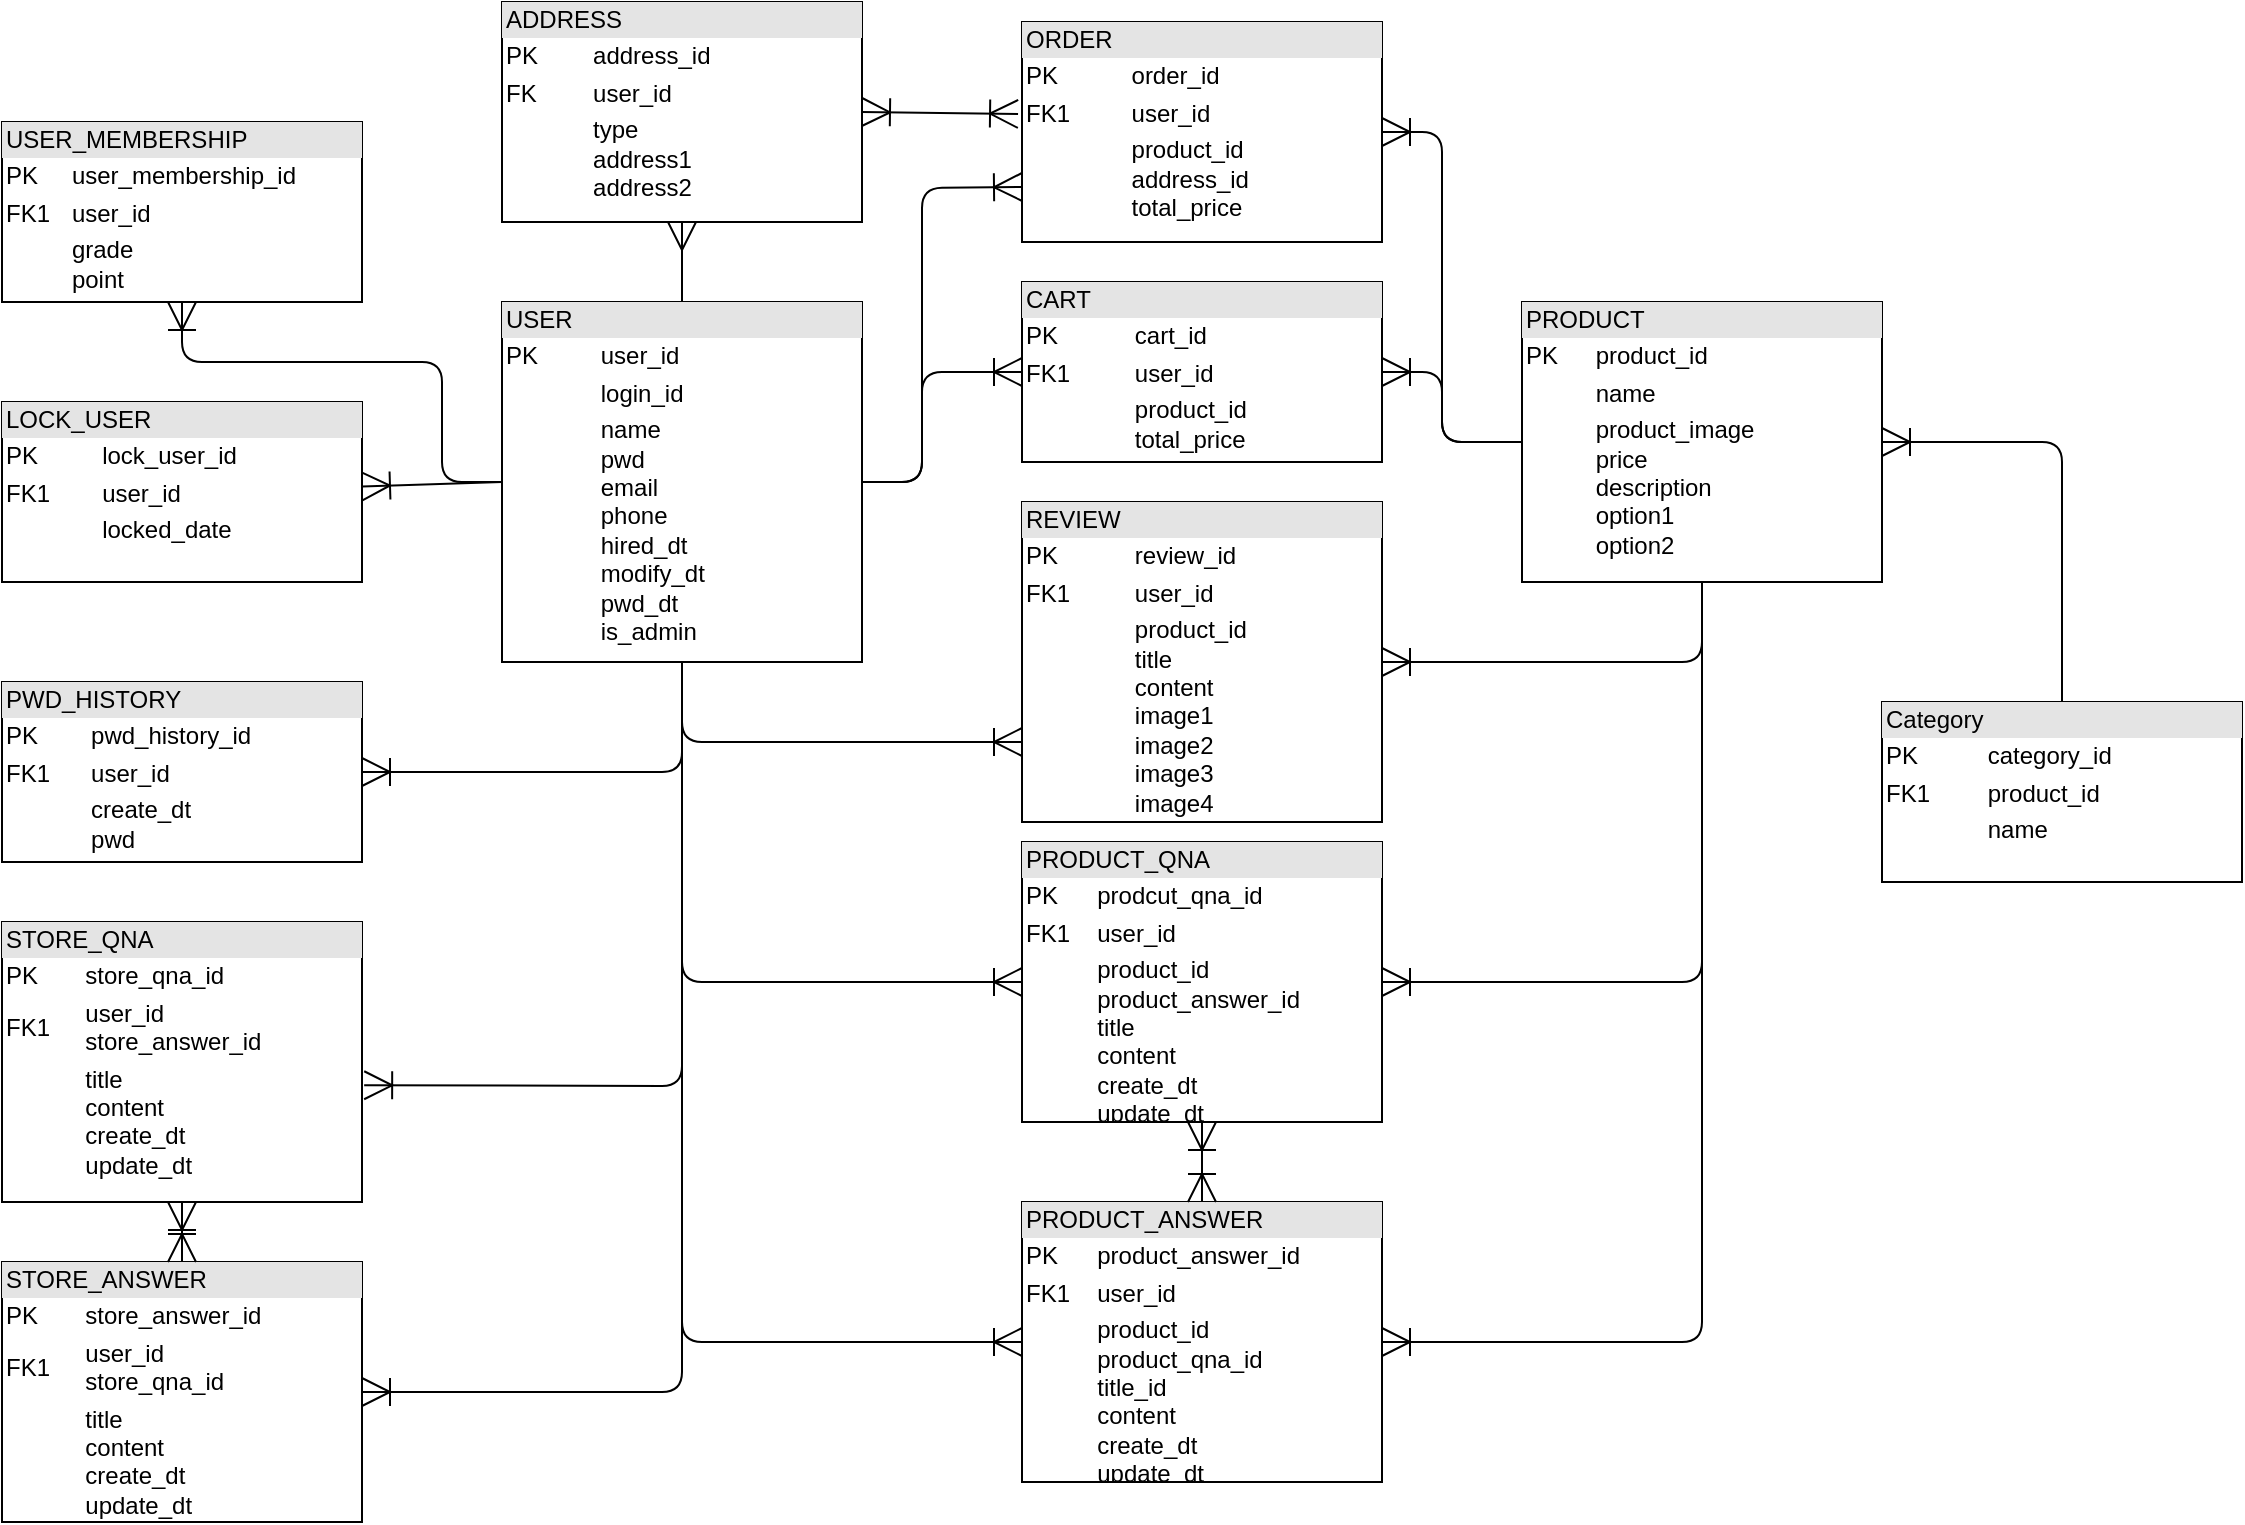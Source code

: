 <mxfile version="14.2.7" type="github"><diagram id="ii8b_2TOQS5c5ZvqDjwI" name="Page-1"><mxGraphModel dx="1422" dy="737" grid="1" gridSize="10" guides="1" tooltips="1" connect="1" arrows="1" fold="1" page="1" pageScale="1" pageWidth="1169" pageHeight="1654" math="0" shadow="0"><root><mxCell id="0"/><mxCell id="1" parent="0"/><mxCell id="zUzUT3k_cKeQ_L0sz_wW-7" value="&lt;div style=&quot;box-sizing: border-box ; width: 100% ; background: #e4e4e4 ; padding: 2px&quot;&gt;USER&lt;/div&gt;&lt;table style=&quot;width: 100% ; font-size: 1em&quot; cellpadding=&quot;2&quot; cellspacing=&quot;0&quot;&gt;&lt;tbody&gt;&lt;tr&gt;&lt;td&gt;PK&lt;/td&gt;&lt;td&gt;user_id&lt;/td&gt;&lt;/tr&gt;&lt;tr&gt;&lt;td&gt;&lt;br&gt;&lt;/td&gt;&lt;td&gt;login_id&lt;/td&gt;&lt;/tr&gt;&lt;tr&gt;&lt;td&gt;&lt;/td&gt;&lt;td&gt;name&lt;br&gt;pwd&lt;br&gt;email&lt;br&gt;phone&lt;br&gt;hired_dt&lt;br&gt;modify_dt&lt;br&gt;pwd_dt&lt;br&gt;is_admin&lt;/td&gt;&lt;/tr&gt;&lt;/tbody&gt;&lt;/table&gt;" style="verticalAlign=top;align=left;overflow=fill;html=1;" parent="1" vertex="1"><mxGeometry x="270" y="180" width="180" height="180" as="geometry"/></mxCell><mxCell id="zUzUT3k_cKeQ_L0sz_wW-8" value="&lt;div style=&quot;box-sizing: border-box ; width: 100% ; background: #e4e4e4 ; padding: 2px&quot;&gt;ADDRESS&lt;/div&gt;&lt;table style=&quot;width: 100% ; font-size: 1em&quot; cellpadding=&quot;2&quot; cellspacing=&quot;0&quot;&gt;&lt;tbody&gt;&lt;tr&gt;&lt;td&gt;PK&lt;/td&gt;&lt;td&gt;address_id&lt;/td&gt;&lt;/tr&gt;&lt;tr&gt;&lt;td&gt;FK&lt;/td&gt;&lt;td&gt;user_id&lt;/td&gt;&lt;/tr&gt;&lt;tr&gt;&lt;td&gt;&lt;/td&gt;&lt;td&gt;type&lt;br&gt;address1&lt;br&gt;address2&lt;/td&gt;&lt;/tr&gt;&lt;/tbody&gt;&lt;/table&gt;" style="verticalAlign=top;align=left;overflow=fill;html=1;" parent="1" vertex="1"><mxGeometry x="270" y="30" width="180" height="110" as="geometry"/></mxCell><mxCell id="legLQhbJ98-BRNoT-hqe-1" value="&lt;div style=&quot;box-sizing: border-box ; width: 100% ; background: #e4e4e4 ; padding: 2px&quot;&gt;LOCK_USER&lt;/div&gt;&lt;table style=&quot;width: 100% ; font-size: 1em&quot; cellpadding=&quot;2&quot; cellspacing=&quot;0&quot;&gt;&lt;tbody&gt;&lt;tr&gt;&lt;td&gt;PK&lt;/td&gt;&lt;td&gt;lock_user_id&lt;/td&gt;&lt;/tr&gt;&lt;tr&gt;&lt;td&gt;FK1&lt;/td&gt;&lt;td&gt;user_id&lt;/td&gt;&lt;/tr&gt;&lt;tr&gt;&lt;td&gt;&lt;/td&gt;&lt;td&gt;locked_date&lt;/td&gt;&lt;/tr&gt;&lt;/tbody&gt;&lt;/table&gt;" style="verticalAlign=top;align=left;overflow=fill;html=1;" vertex="1" parent="1"><mxGeometry x="20" y="230" width="180" height="90" as="geometry"/></mxCell><mxCell id="legLQhbJ98-BRNoT-hqe-2" value="" style="endArrow=ERoneToMany;endFill=0;endSize=12;html=1;exitX=0;exitY=0.5;exitDx=0;exitDy=0;" edge="1" parent="1" source="zUzUT3k_cKeQ_L0sz_wW-7" target="legLQhbJ98-BRNoT-hqe-1"><mxGeometry width="160" relative="1" as="geometry"><mxPoint x="270" y="281" as="sourcePoint"/><mxPoint x="200" y="297" as="targetPoint"/></mxGeometry></mxCell><mxCell id="legLQhbJ98-BRNoT-hqe-3" value="" style="endArrow=ERmany;endFill=0;endSize=12;html=1;exitX=0.5;exitY=0;exitDx=0;exitDy=0;entryX=0.5;entryY=1;entryDx=0;entryDy=0;" edge="1" parent="1" source="zUzUT3k_cKeQ_L0sz_wW-7" target="zUzUT3k_cKeQ_L0sz_wW-8"><mxGeometry width="160" relative="1" as="geometry"><mxPoint x="368.92" y="210.0" as="sourcePoint"/><mxPoint x="200" y="215.94" as="targetPoint"/><Array as="points"><mxPoint x="360" y="160"/></Array></mxGeometry></mxCell><mxCell id="legLQhbJ98-BRNoT-hqe-4" value="&lt;div style=&quot;box-sizing: border-box ; width: 100% ; background: #e4e4e4 ; padding: 2px&quot;&gt;PWD_HISTORY&lt;/div&gt;&lt;table style=&quot;width: 100% ; font-size: 1em&quot; cellpadding=&quot;2&quot; cellspacing=&quot;0&quot;&gt;&lt;tbody&gt;&lt;tr&gt;&lt;td&gt;PK&lt;/td&gt;&lt;td&gt;pwd_history_id&lt;/td&gt;&lt;/tr&gt;&lt;tr&gt;&lt;td&gt;FK1&lt;/td&gt;&lt;td&gt;user_id&lt;/td&gt;&lt;/tr&gt;&lt;tr&gt;&lt;td&gt;&lt;/td&gt;&lt;td&gt;create_dt&lt;br&gt;pwd&lt;/td&gt;&lt;/tr&gt;&lt;/tbody&gt;&lt;/table&gt;" style="verticalAlign=top;align=left;overflow=fill;html=1;" vertex="1" parent="1"><mxGeometry x="20" y="370" width="180" height="90" as="geometry"/></mxCell><mxCell id="legLQhbJ98-BRNoT-hqe-5" value="" style="endArrow=ERoneToMany;endFill=0;endSize=12;html=1;entryX=1;entryY=0.5;entryDx=0;entryDy=0;exitX=0.5;exitY=1;exitDx=0;exitDy=0;" edge="1" parent="1" source="zUzUT3k_cKeQ_L0sz_wW-7" target="legLQhbJ98-BRNoT-hqe-4"><mxGeometry width="160" relative="1" as="geometry"><mxPoint x="369" y="430" as="sourcePoint"/><mxPoint x="200" y="430" as="targetPoint"/><Array as="points"><mxPoint x="360" y="415"/></Array></mxGeometry></mxCell><mxCell id="legLQhbJ98-BRNoT-hqe-8" value="&lt;div style=&quot;box-sizing: border-box ; width: 100% ; background: #e4e4e4 ; padding: 2px&quot;&gt;PRODUCT&lt;/div&gt;&lt;table style=&quot;width: 100% ; font-size: 1em&quot; cellpadding=&quot;2&quot; cellspacing=&quot;0&quot;&gt;&lt;tbody&gt;&lt;tr&gt;&lt;td&gt;PK&lt;/td&gt;&lt;td&gt;product_id&lt;/td&gt;&lt;/tr&gt;&lt;tr&gt;&lt;td&gt;&lt;br&gt;&lt;/td&gt;&lt;td&gt;name&lt;/td&gt;&lt;/tr&gt;&lt;tr&gt;&lt;td&gt;&lt;/td&gt;&lt;td&gt;product_image&lt;br&gt;price&lt;br&gt;description&lt;br&gt;option1&lt;br&gt;option2&lt;/td&gt;&lt;/tr&gt;&lt;/tbody&gt;&lt;/table&gt;" style="verticalAlign=top;align=left;overflow=fill;html=1;" vertex="1" parent="1"><mxGeometry x="780" y="180" width="180" height="140" as="geometry"/></mxCell><mxCell id="legLQhbJ98-BRNoT-hqe-10" value="" style="endArrow=ERoneToMany;endFill=0;endSize=12;html=1;exitX=0;exitY=0.5;exitDx=0;exitDy=0;entryX=1;entryY=0.5;entryDx=0;entryDy=0;" edge="1" parent="1" source="legLQhbJ98-BRNoT-hqe-8" target="legLQhbJ98-BRNoT-hqe-13"><mxGeometry width="160" relative="1" as="geometry"><mxPoint x="800" y="248.91" as="sourcePoint"/><mxPoint x="710" y="272.5" as="targetPoint"/><Array as="points"><mxPoint x="740" y="250"/><mxPoint x="740" y="170"/><mxPoint x="740" y="95"/></Array></mxGeometry></mxCell><mxCell id="legLQhbJ98-BRNoT-hqe-11" value="" style="endArrow=ERoneToMany;endFill=0;endSize=12;html=1;exitX=1;exitY=0.5;exitDx=0;exitDy=0;entryX=0;entryY=0.75;entryDx=0;entryDy=0;" edge="1" parent="1" source="zUzUT3k_cKeQ_L0sz_wW-7" target="legLQhbJ98-BRNoT-hqe-13"><mxGeometry width="160" relative="1" as="geometry"><mxPoint x="540" y="300" as="sourcePoint"/><mxPoint x="530" y="272.5" as="targetPoint"/><Array as="points"><mxPoint x="480" y="270"/><mxPoint x="480" y="123"/></Array></mxGeometry></mxCell><mxCell id="legLQhbJ98-BRNoT-hqe-13" value="&lt;div style=&quot;box-sizing: border-box ; width: 100% ; background: #e4e4e4 ; padding: 2px&quot;&gt;ORDER&lt;/div&gt;&lt;table style=&quot;width: 100% ; font-size: 1em&quot; cellpadding=&quot;2&quot; cellspacing=&quot;0&quot;&gt;&lt;tbody&gt;&lt;tr&gt;&lt;td&gt;PK&lt;/td&gt;&lt;td&gt;order_id&lt;/td&gt;&lt;/tr&gt;&lt;tr&gt;&lt;td&gt;FK1&lt;/td&gt;&lt;td&gt;user_id&lt;/td&gt;&lt;/tr&gt;&lt;tr&gt;&lt;td&gt;&lt;/td&gt;&lt;td&gt;product_id&lt;br&gt;address_id&lt;br&gt;total_price&lt;/td&gt;&lt;/tr&gt;&lt;/tbody&gt;&lt;/table&gt;" style="verticalAlign=top;align=left;overflow=fill;html=1;" vertex="1" parent="1"><mxGeometry x="530" y="40" width="180" height="110" as="geometry"/></mxCell><mxCell id="legLQhbJ98-BRNoT-hqe-16" value="" style="endArrow=ERoneToMany;endFill=0;endSize=12;html=1;entryX=1;entryY=0.5;entryDx=0;entryDy=0;startArrow=ERoneToMany;startFill=0;startSize=12;exitX=-0.011;exitY=0.418;exitDx=0;exitDy=0;exitPerimeter=0;" edge="1" parent="1" source="legLQhbJ98-BRNoT-hqe-13" target="zUzUT3k_cKeQ_L0sz_wW-8"><mxGeometry width="160" relative="1" as="geometry"><mxPoint x="520" y="85" as="sourcePoint"/><mxPoint x="490" y="102.188" as="targetPoint"/><Array as="points"/></mxGeometry></mxCell><mxCell id="legLQhbJ98-BRNoT-hqe-17" value="&lt;div style=&quot;box-sizing: border-box ; width: 100% ; background: #e4e4e4 ; padding: 2px&quot;&gt;CART&lt;/div&gt;&lt;table style=&quot;width: 100% ; font-size: 1em&quot; cellpadding=&quot;2&quot; cellspacing=&quot;0&quot;&gt;&lt;tbody&gt;&lt;tr&gt;&lt;td&gt;PK&lt;/td&gt;&lt;td&gt;cart_id&lt;/td&gt;&lt;/tr&gt;&lt;tr&gt;&lt;td&gt;FK1&lt;/td&gt;&lt;td&gt;user_id&lt;/td&gt;&lt;/tr&gt;&lt;tr&gt;&lt;td&gt;&lt;/td&gt;&lt;td&gt;product_id&lt;br&gt;total_price&lt;/td&gt;&lt;/tr&gt;&lt;/tbody&gt;&lt;/table&gt;" style="verticalAlign=top;align=left;overflow=fill;html=1;" vertex="1" parent="1"><mxGeometry x="530" y="170" width="180" height="90" as="geometry"/></mxCell><mxCell id="legLQhbJ98-BRNoT-hqe-18" value="" style="endArrow=ERoneToMany;endFill=0;endSize=12;html=1;entryX=0;entryY=0.5;entryDx=0;entryDy=0;" edge="1" parent="1" target="legLQhbJ98-BRNoT-hqe-17"><mxGeometry width="160" relative="1" as="geometry"><mxPoint x="450" y="270" as="sourcePoint"/><mxPoint x="540" y="205" as="targetPoint"/><Array as="points"><mxPoint x="480" y="270"/><mxPoint x="480" y="215"/></Array></mxGeometry></mxCell><mxCell id="legLQhbJ98-BRNoT-hqe-19" value="" style="endArrow=ERoneToMany;endFill=0;endSize=12;html=1;entryX=1;entryY=0.5;entryDx=0;entryDy=0;exitX=0;exitY=0.5;exitDx=0;exitDy=0;" edge="1" parent="1" source="legLQhbJ98-BRNoT-hqe-8" target="legLQhbJ98-BRNoT-hqe-17"><mxGeometry width="160" relative="1" as="geometry"><mxPoint x="790" y="260" as="sourcePoint"/><mxPoint x="720" y="205" as="targetPoint"/><Array as="points"><mxPoint x="740" y="250"/><mxPoint x="740" y="215"/></Array></mxGeometry></mxCell><mxCell id="legLQhbJ98-BRNoT-hqe-20" value="&lt;div style=&quot;box-sizing: border-box ; width: 100% ; background: #e4e4e4 ; padding: 2px&quot;&gt;REVIEW&lt;/div&gt;&lt;table style=&quot;width: 100% ; font-size: 1em&quot; cellpadding=&quot;2&quot; cellspacing=&quot;0&quot;&gt;&lt;tbody&gt;&lt;tr&gt;&lt;td&gt;PK&lt;/td&gt;&lt;td&gt;review_id&lt;/td&gt;&lt;/tr&gt;&lt;tr&gt;&lt;td&gt;FK1&lt;/td&gt;&lt;td&gt;user_id&lt;/td&gt;&lt;/tr&gt;&lt;tr&gt;&lt;td&gt;&lt;/td&gt;&lt;td&gt;product_id&lt;br&gt;title&lt;br&gt;content&lt;br&gt;image1&lt;br&gt;image2&lt;br&gt;image3&lt;br&gt;image4&lt;br&gt;&lt;br&gt;&lt;/td&gt;&lt;/tr&gt;&lt;/tbody&gt;&lt;/table&gt;" style="verticalAlign=top;align=left;overflow=fill;html=1;" vertex="1" parent="1"><mxGeometry x="530" y="280" width="180" height="160" as="geometry"/></mxCell><mxCell id="legLQhbJ98-BRNoT-hqe-21" value="" style="endArrow=ERoneToMany;endFill=0;endSize=12;html=1;entryX=1;entryY=0.5;entryDx=0;entryDy=0;exitX=0.5;exitY=1;exitDx=0;exitDy=0;" edge="1" parent="1" source="legLQhbJ98-BRNoT-hqe-8" target="legLQhbJ98-BRNoT-hqe-20"><mxGeometry width="160" relative="1" as="geometry"><mxPoint x="780" y="420" as="sourcePoint"/><mxPoint x="710" y="505" as="targetPoint"/><Array as="points"><mxPoint x="870" y="360"/></Array></mxGeometry></mxCell><mxCell id="legLQhbJ98-BRNoT-hqe-22" value="" style="endArrow=ERoneToMany;endFill=0;endSize=12;html=1;entryX=0;entryY=0.75;entryDx=0;entryDy=0;" edge="1" parent="1" target="legLQhbJ98-BRNoT-hqe-20"><mxGeometry width="160" relative="1" as="geometry"><mxPoint x="360" y="360" as="sourcePoint"/><mxPoint x="270" y="485" as="targetPoint"/><Array as="points"><mxPoint x="360" y="400"/></Array></mxGeometry></mxCell><mxCell id="legLQhbJ98-BRNoT-hqe-23" value="&lt;div style=&quot;box-sizing: border-box ; width: 100% ; background: #e4e4e4 ; padding: 2px&quot;&gt;USER_MEMBERSHIP&lt;/div&gt;&lt;table style=&quot;width: 100% ; font-size: 1em&quot; cellpadding=&quot;2&quot; cellspacing=&quot;0&quot;&gt;&lt;tbody&gt;&lt;tr&gt;&lt;td&gt;PK&lt;/td&gt;&lt;td&gt;user_membership_id&lt;/td&gt;&lt;/tr&gt;&lt;tr&gt;&lt;td&gt;FK1&lt;/td&gt;&lt;td&gt;user_id&lt;/td&gt;&lt;/tr&gt;&lt;tr&gt;&lt;td&gt;&lt;/td&gt;&lt;td&gt;grade&lt;br&gt;point&lt;/td&gt;&lt;/tr&gt;&lt;/tbody&gt;&lt;/table&gt;" style="verticalAlign=top;align=left;overflow=fill;html=1;" vertex="1" parent="1"><mxGeometry x="20" y="90" width="180" height="90" as="geometry"/></mxCell><mxCell id="legLQhbJ98-BRNoT-hqe-24" value="" style="endArrow=ERoneToMany;endFill=0;endSize=12;html=1;exitX=0;exitY=0.5;exitDx=0;exitDy=0;entryX=0.5;entryY=1;entryDx=0;entryDy=0;" edge="1" parent="1" source="zUzUT3k_cKeQ_L0sz_wW-7" target="legLQhbJ98-BRNoT-hqe-23"><mxGeometry width="160" relative="1" as="geometry"><mxPoint x="180" y="193.91" as="sourcePoint"/><mxPoint x="110" y="196.097" as="targetPoint"/><Array as="points"><mxPoint x="240" y="270"/><mxPoint x="240" y="210"/><mxPoint x="110" y="210"/></Array></mxGeometry></mxCell><mxCell id="legLQhbJ98-BRNoT-hqe-25" value="&lt;div style=&quot;box-sizing: border-box ; width: 100% ; background: #e4e4e4 ; padding: 2px&quot;&gt;PRODUCT_QNA&lt;/div&gt;&lt;table style=&quot;width: 100% ; font-size: 1em&quot; cellpadding=&quot;2&quot; cellspacing=&quot;0&quot;&gt;&lt;tbody&gt;&lt;tr&gt;&lt;td&gt;PK&lt;/td&gt;&lt;td&gt;prodcut_qna_id&lt;/td&gt;&lt;/tr&gt;&lt;tr&gt;&lt;td&gt;FK1&lt;/td&gt;&lt;td&gt;user_id&lt;/td&gt;&lt;/tr&gt;&lt;tr&gt;&lt;td&gt;&lt;/td&gt;&lt;td&gt;product_id&lt;br&gt;product_answer_id&lt;br&gt;title&lt;br&gt;content&lt;br&gt;create_dt&lt;br&gt;update_dt&lt;/td&gt;&lt;/tr&gt;&lt;/tbody&gt;&lt;/table&gt;" style="verticalAlign=top;align=left;overflow=fill;html=1;" vertex="1" parent="1"><mxGeometry x="530" y="450" width="180" height="140" as="geometry"/></mxCell><mxCell id="legLQhbJ98-BRNoT-hqe-26" value="&lt;div style=&quot;box-sizing: border-box ; width: 100% ; background: #e4e4e4 ; padding: 2px&quot;&gt;PRODUCT_ANSWER&lt;/div&gt;&lt;table style=&quot;width: 100% ; font-size: 1em&quot; cellpadding=&quot;2&quot; cellspacing=&quot;0&quot;&gt;&lt;tbody&gt;&lt;tr&gt;&lt;td&gt;PK&lt;/td&gt;&lt;td&gt;product_answer_id&lt;/td&gt;&lt;/tr&gt;&lt;tr&gt;&lt;td&gt;FK1&lt;/td&gt;&lt;td&gt;user_id&lt;br&gt;&lt;/td&gt;&lt;/tr&gt;&lt;tr&gt;&lt;td&gt;&lt;/td&gt;&lt;td&gt;product_id&lt;br&gt;product_qna_id&lt;br&gt;title_id&lt;br&gt;content&lt;br&gt;create_dt&lt;br&gt;update_dt&lt;/td&gt;&lt;/tr&gt;&lt;/tbody&gt;&lt;/table&gt;" style="verticalAlign=top;align=left;overflow=fill;html=1;" vertex="1" parent="1"><mxGeometry x="530" y="630" width="180" height="140" as="geometry"/></mxCell><mxCell id="legLQhbJ98-BRNoT-hqe-27" value="" style="endArrow=ERoneToMany;endFill=0;endSize=12;html=1;entryX=1;entryY=0.5;entryDx=0;entryDy=0;exitX=0.5;exitY=1;exitDx=0;exitDy=0;" edge="1" parent="1" source="legLQhbJ98-BRNoT-hqe-8" target="legLQhbJ98-BRNoT-hqe-25"><mxGeometry width="160" relative="1" as="geometry"><mxPoint x="870" y="490" as="sourcePoint"/><mxPoint x="710" y="530" as="targetPoint"/><Array as="points"><mxPoint x="870" y="520"/></Array></mxGeometry></mxCell><mxCell id="legLQhbJ98-BRNoT-hqe-28" value="" style="endArrow=ERoneToMany;endFill=0;endSize=12;html=1;entryX=1;entryY=0.5;entryDx=0;entryDy=0;exitX=0.5;exitY=1;exitDx=0;exitDy=0;" edge="1" parent="1" source="legLQhbJ98-BRNoT-hqe-8" target="legLQhbJ98-BRNoT-hqe-26"><mxGeometry width="160" relative="1" as="geometry"><mxPoint x="880" y="330" as="sourcePoint"/><mxPoint x="720" y="525" as="targetPoint"/><Array as="points"><mxPoint x="870" y="700"/></Array></mxGeometry></mxCell><mxCell id="legLQhbJ98-BRNoT-hqe-29" value="" style="endArrow=ERoneToMany;endFill=0;endSize=12;html=1;entryX=0;entryY=0.5;entryDx=0;entryDy=0;exitX=0.5;exitY=1;exitDx=0;exitDy=0;" edge="1" parent="1" source="zUzUT3k_cKeQ_L0sz_wW-7" target="legLQhbJ98-BRNoT-hqe-25"><mxGeometry width="160" relative="1" as="geometry"><mxPoint x="350" y="480" as="sourcePoint"/><mxPoint x="520" y="520" as="targetPoint"/><Array as="points"><mxPoint x="360" y="520"/></Array></mxGeometry></mxCell><mxCell id="legLQhbJ98-BRNoT-hqe-30" value="" style="endArrow=ERoneToMany;endFill=0;endSize=12;html=1;entryX=0;entryY=0.5;entryDx=0;entryDy=0;" edge="1" parent="1" source="zUzUT3k_cKeQ_L0sz_wW-7" target="legLQhbJ98-BRNoT-hqe-26"><mxGeometry width="160" relative="1" as="geometry"><mxPoint x="340" y="470" as="sourcePoint"/><mxPoint x="510" y="625" as="targetPoint"/><Array as="points"><mxPoint x="360" y="700"/></Array></mxGeometry></mxCell><mxCell id="legLQhbJ98-BRNoT-hqe-32" value="&lt;div style=&quot;box-sizing: border-box ; width: 100% ; background: #e4e4e4 ; padding: 2px&quot;&gt;STORE_QNA&lt;/div&gt;&lt;table style=&quot;width: 100% ; font-size: 1em&quot; cellpadding=&quot;2&quot; cellspacing=&quot;0&quot;&gt;&lt;tbody&gt;&lt;tr&gt;&lt;td&gt;PK&lt;/td&gt;&lt;td&gt;store_qna_id&lt;/td&gt;&lt;/tr&gt;&lt;tr&gt;&lt;td&gt;FK1&lt;/td&gt;&lt;td&gt;user_id&lt;br&gt;store_answer_id&lt;/td&gt;&lt;/tr&gt;&lt;tr&gt;&lt;td&gt;&lt;/td&gt;&lt;td&gt;title&lt;br&gt;content&lt;br&gt;create_dt&lt;br&gt;update_dt&lt;/td&gt;&lt;/tr&gt;&lt;/tbody&gt;&lt;/table&gt;" style="verticalAlign=top;align=left;overflow=fill;html=1;" vertex="1" parent="1"><mxGeometry x="20" y="490" width="180" height="140" as="geometry"/></mxCell><mxCell id="legLQhbJ98-BRNoT-hqe-33" value="" style="endArrow=ERoneToMany;endFill=0;endSize=12;html=1;entryX=1.006;entryY=0.583;entryDx=0;entryDy=0;exitX=0.5;exitY=1;exitDx=0;exitDy=0;entryPerimeter=0;" edge="1" parent="1" source="zUzUT3k_cKeQ_L0sz_wW-7" target="legLQhbJ98-BRNoT-hqe-32"><mxGeometry width="160" relative="1" as="geometry"><mxPoint x="370" y="500" as="sourcePoint"/><mxPoint x="210" y="555" as="targetPoint"/><Array as="points"><mxPoint x="360" y="572"/></Array></mxGeometry></mxCell><mxCell id="legLQhbJ98-BRNoT-hqe-35" value="&lt;div style=&quot;box-sizing: border-box ; width: 100% ; background: #e4e4e4 ; padding: 2px&quot;&gt;STORE_ANSWER&lt;/div&gt;&lt;table style=&quot;width: 100% ; font-size: 1em&quot; cellpadding=&quot;2&quot; cellspacing=&quot;0&quot;&gt;&lt;tbody&gt;&lt;tr&gt;&lt;td&gt;PK&lt;/td&gt;&lt;td&gt;store_answer_id&lt;/td&gt;&lt;/tr&gt;&lt;tr&gt;&lt;td&gt;FK1&lt;/td&gt;&lt;td&gt;user_id&lt;br&gt;store_qna_id&lt;/td&gt;&lt;/tr&gt;&lt;tr&gt;&lt;td&gt;&lt;/td&gt;&lt;td&gt;title&lt;br&gt;content&lt;br&gt;create_dt&lt;br&gt;update_dt&lt;/td&gt;&lt;/tr&gt;&lt;/tbody&gt;&lt;/table&gt;" style="verticalAlign=top;align=left;overflow=fill;html=1;" vertex="1" parent="1"><mxGeometry x="20" y="660" width="180" height="130" as="geometry"/></mxCell><mxCell id="legLQhbJ98-BRNoT-hqe-36" value="" style="endArrow=ERoneToMany;endFill=0;endSize=12;html=1;entryX=1;entryY=0.5;entryDx=0;entryDy=0;exitX=0.5;exitY=1;exitDx=0;exitDy=0;" edge="1" parent="1" source="zUzUT3k_cKeQ_L0sz_wW-7" target="legLQhbJ98-BRNoT-hqe-35"><mxGeometry width="160" relative="1" as="geometry"><mxPoint x="378.92" y="490" as="sourcePoint"/><mxPoint x="220.0" y="689.96" as="targetPoint"/><Array as="points"><mxPoint x="360" y="725"/></Array></mxGeometry></mxCell><mxCell id="legLQhbJ98-BRNoT-hqe-37" value="" style="endArrow=ERoneToMany;endFill=0;endSize=12;html=1;exitX=0.5;exitY=0;exitDx=0;exitDy=0;entryX=0.5;entryY=1;entryDx=0;entryDy=0;startSize=12;startArrow=ERoneToMany;startFill=0;" edge="1" parent="1" source="legLQhbJ98-BRNoT-hqe-26" target="legLQhbJ98-BRNoT-hqe-25"><mxGeometry width="160" relative="1" as="geometry"><mxPoint x="670" y="610" as="sourcePoint"/><mxPoint x="600" y="612.188" as="targetPoint"/></mxGeometry></mxCell><mxCell id="legLQhbJ98-BRNoT-hqe-39" value="" style="endArrow=ERoneToMany;endFill=0;endSize=12;html=1;exitX=0.5;exitY=0;exitDx=0;exitDy=0;entryX=0.5;entryY=1;entryDx=0;entryDy=0;startSize=12;startArrow=ERoneToMany;startFill=0;" edge="1" parent="1" source="legLQhbJ98-BRNoT-hqe-35" target="legLQhbJ98-BRNoT-hqe-32"><mxGeometry width="160" relative="1" as="geometry"><mxPoint x="280" y="650" as="sourcePoint"/><mxPoint x="210" y="652.188" as="targetPoint"/></mxGeometry></mxCell><mxCell id="legLQhbJ98-BRNoT-hqe-41" value="&lt;div style=&quot;box-sizing: border-box ; width: 100% ; background: #e4e4e4 ; padding: 2px&quot;&gt;Category&lt;/div&gt;&lt;table style=&quot;width: 100% ; font-size: 1em&quot; cellpadding=&quot;2&quot; cellspacing=&quot;0&quot;&gt;&lt;tbody&gt;&lt;tr&gt;&lt;td&gt;PK&lt;/td&gt;&lt;td&gt;category_id&lt;/td&gt;&lt;/tr&gt;&lt;tr&gt;&lt;td&gt;FK1&lt;/td&gt;&lt;td&gt;product_id&lt;/td&gt;&lt;/tr&gt;&lt;tr&gt;&lt;td&gt;&lt;/td&gt;&lt;td&gt;name&lt;/td&gt;&lt;/tr&gt;&lt;/tbody&gt;&lt;/table&gt;" style="verticalAlign=top;align=left;overflow=fill;html=1;" vertex="1" parent="1"><mxGeometry x="960" y="380" width="180" height="90" as="geometry"/></mxCell><mxCell id="legLQhbJ98-BRNoT-hqe-42" value="" style="endArrow=ERoneToMany;endFill=0;endSize=12;html=1;exitX=0.5;exitY=0;exitDx=0;exitDy=0;entryX=1;entryY=0.5;entryDx=0;entryDy=0;" edge="1" parent="1" source="legLQhbJ98-BRNoT-hqe-41" target="legLQhbJ98-BRNoT-hqe-8"><mxGeometry width="160" relative="1" as="geometry"><mxPoint x="1085" y="340" as="sourcePoint"/><mxPoint x="1015" y="342.188" as="targetPoint"/><Array as="points"><mxPoint x="1050" y="250"/></Array></mxGeometry></mxCell></root></mxGraphModel></diagram></mxfile>